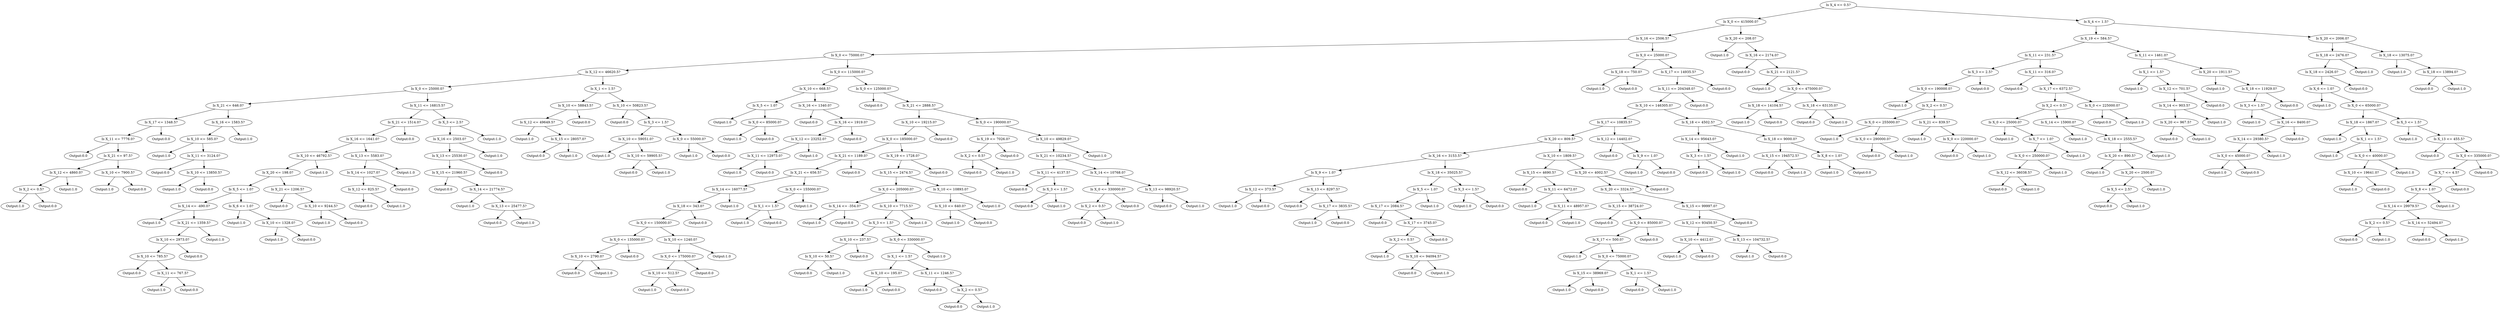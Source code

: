 // Tree Visualization
digraph {
	0 [label="Is X_4 <= 0.5?"]
	1 [label="Is X_0 <= 415000.0?"]
	0 -> 1
	2 [label="Is X_4 <= 1.5?"]
	0 -> 2
	3 [label="Is X_16 <= 2506.5?"]
	1 -> 3
	4 [label="Is X_20 <= 208.0?"]
	1 -> 4
	5 [label="Is X_19 <= 584.5?"]
	2 -> 5
	6 [label="Is X_20 <= 2006.0?"]
	2 -> 6
	7 [label="Is X_0 <= 75000.0?"]
	3 -> 7
	8 [label="Is X_0 <= 25000.0?"]
	3 -> 8
	9 [label="Output:1.0"]
	4 -> 9
	10 [label="Is X_16 <= 2174.0?"]
	4 -> 10
	11 [label="Is X_11 <= 231.5?"]
	5 -> 11
	12 [label="Is X_11 <= 1461.0?"]
	5 -> 12
	13 [label="Is X_18 <= 2476.0?"]
	6 -> 13
	14 [label="Is X_18 <= 13075.0?"]
	6 -> 14
	15 [label="Is X_12 <= 46620.5?"]
	7 -> 15
	16 [label="Is X_0 <= 115000.0?"]
	7 -> 16
	17 [label="Is X_18 <= 750.0?"]
	8 -> 17
	18 [label="Is X_17 <= 14935.5?"]
	8 -> 18
	21 [label="Output:0.0"]
	10 -> 21
	22 [label="Is X_21 <= 2121.5?"]
	10 -> 22
	23 [label="Is X_3 <= 2.5?"]
	11 -> 23
	24 [label="Is X_11 <= 316.0?"]
	11 -> 24
	25 [label="Is X_1 <= 1.5?"]
	12 -> 25
	26 [label="Is X_20 <= 1911.5?"]
	12 -> 26
	27 [label="Is X_18 <= 2426.0?"]
	13 -> 27
	28 [label="Output:1.0"]
	13 -> 28
	29 [label="Output:1.0"]
	14 -> 29
	30 [label="Is X_18 <= 13894.0?"]
	14 -> 30
	31 [label="Is X_0 <= 25000.0?"]
	15 -> 31
	32 [label="Is X_1 <= 1.5?"]
	15 -> 32
	33 [label="Is X_10 <= 668.5?"]
	16 -> 33
	34 [label="Is X_0 <= 125000.0?"]
	16 -> 34
	35 [label="Output:1.0"]
	17 -> 35
	36 [label="Output:0.0"]
	17 -> 36
	37 [label="Is X_11 <= 204348.0?"]
	18 -> 37
	38 [label="Output:0.0"]
	18 -> 38
	45 [label="Output:1.0"]
	22 -> 45
	46 [label="Is X_0 <= 475000.0?"]
	22 -> 46
	47 [label="Is X_0 <= 190000.0?"]
	23 -> 47
	48 [label="Output:0.0"]
	23 -> 48
	49 [label="Output:0.0"]
	24 -> 49
	50 [label="Is X_17 <= 6372.5?"]
	24 -> 50
	51 [label="Output:1.0"]
	25 -> 51
	52 [label="Is X_12 <= 701.5?"]
	25 -> 52
	53 [label="Output:1.0"]
	26 -> 53
	54 [label="Is X_18 <= 11929.0?"]
	26 -> 54
	55 [label="Is X_6 <= 1.0?"]
	27 -> 55
	56 [label="Output:0.0"]
	27 -> 56
	61 [label="Output:0.0"]
	30 -> 61
	62 [label="Output:1.0"]
	30 -> 62
	63 [label="Is X_21 <= 646.0?"]
	31 -> 63
	64 [label="Is X_11 <= 16815.5?"]
	31 -> 64
	65 [label="Is X_10 <= 58843.5?"]
	32 -> 65
	66 [label="Is X_10 <= 50823.5?"]
	32 -> 66
	67 [label="Is X_5 <= 1.0?"]
	33 -> 67
	68 [label="Is X_16 <= 1340.0?"]
	33 -> 68
	69 [label="Output:0.0"]
	34 -> 69
	70 [label="Is X_21 <= 2888.5?"]
	34 -> 70
	75 [label="Is X_10 <= 146305.0?"]
	37 -> 75
	76 [label="Output:0.0"]
	37 -> 76
	93 [label="Is X_18 <= 14104.5?"]
	46 -> 93
	94 [label="Is X_18 <= 63135.0?"]
	46 -> 94
	95 [label="Output:1.0"]
	47 -> 95
	96 [label="Is X_2 <= 0.5?"]
	47 -> 96
	101 [label="Is X_2 <= 0.5?"]
	50 -> 101
	102 [label="Is X_0 <= 225000.0?"]
	50 -> 102
	105 [label="Is X_14 <= 903.5?"]
	52 -> 105
	106 [label="Output:0.0"]
	52 -> 106
	109 [label="Is X_3 <= 1.5?"]
	54 -> 109
	110 [label="Output:0.0"]
	54 -> 110
	111 [label="Output:1.0"]
	55 -> 111
	112 [label="Is X_0 <= 65000.0?"]
	55 -> 112
	127 [label="Is X_17 <= 1348.5?"]
	63 -> 127
	128 [label="Is X_16 <= 1583.5?"]
	63 -> 128
	129 [label="Is X_21 <= 1514.0?"]
	64 -> 129
	130 [label="Is X_3 <= 2.5?"]
	64 -> 130
	131 [label="Is X_12 <= 49649.5?"]
	65 -> 131
	132 [label="Output:0.0"]
	65 -> 132
	133 [label="Output:0.0"]
	66 -> 133
	134 [label="Is X_3 <= 1.5?"]
	66 -> 134
	135 [label="Output:1.0"]
	67 -> 135
	136 [label="Is X_0 <= 85000.0?"]
	67 -> 136
	137 [label="Output:0.0"]
	68 -> 137
	138 [label="Is X_16 <= 1919.0?"]
	68 -> 138
	141 [label="Is X_10 <= 19215.0?"]
	70 -> 141
	142 [label="Is X_0 <= 190000.0?"]
	70 -> 142
	151 [label="Is X_17 <= 10835.5?"]
	75 -> 151
	152 [label="Is X_18 <= 4502.5?"]
	75 -> 152
	187 [label="Output:1.0"]
	93 -> 187
	188 [label="Output:0.0"]
	93 -> 188
	189 [label="Output:0.0"]
	94 -> 189
	190 [label="Output:1.0"]
	94 -> 190
	193 [label="Is X_0 <= 255000.0?"]
	96 -> 193
	194 [label="Is X_21 <= 839.5?"]
	96 -> 194
	203 [label="Is X_0 <= 25000.0?"]
	101 -> 203
	204 [label="Is X_14 <= 15900.0?"]
	101 -> 204
	205 [label="Output:0.0"]
	102 -> 205
	206 [label="Output:1.0"]
	102 -> 206
	211 [label="Is X_20 <= 967.5?"]
	105 -> 211
	212 [label="Output:1.0"]
	105 -> 212
	219 [label="Output:1.0"]
	109 -> 219
	220 [label="Is X_16 <= 8400.0?"]
	109 -> 220
	225 [label="Is X_18 <= 1867.0?"]
	112 -> 225
	226 [label="Is X_3 <= 1.5?"]
	112 -> 226
	255 [label="Is X_11 <= 7776.0?"]
	127 -> 255
	256 [label="Output:0.0"]
	127 -> 256
	257 [label="Is X_10 <= 585.0?"]
	128 -> 257
	258 [label="Output:1.0"]
	128 -> 258
	259 [label="Is X_16 <= 1641.0?"]
	129 -> 259
	260 [label="Output:0.0"]
	129 -> 260
	261 [label="Is X_16 <= 2503.0?"]
	130 -> 261
	262 [label="Output:1.0"]
	130 -> 262
	263 [label="Output:1.0"]
	131 -> 263
	264 [label="Is X_15 <= 28057.0?"]
	131 -> 264
	269 [label="Is X_10 <= 59051.0?"]
	134 -> 269
	270 [label="Is X_0 <= 55000.0?"]
	134 -> 270
	273 [label="Output:1.0"]
	136 -> 273
	274 [label="Output:0.0"]
	136 -> 274
	277 [label="Is X_12 <= 23252.0?"]
	138 -> 277
	278 [label="Output:0.0"]
	138 -> 278
	283 [label="Is X_0 <= 185000.0?"]
	141 -> 283
	284 [label="Output:0.0"]
	141 -> 284
	285 [label="Is X_19 <= 7026.0?"]
	142 -> 285
	286 [label="Is X_10 <= 49829.0?"]
	142 -> 286
	303 [label="Is X_20 <= 809.5?"]
	151 -> 303
	304 [label="Is X_12 <= 14402.0?"]
	151 -> 304
	305 [label="Is X_14 <= 95643.0?"]
	152 -> 305
	306 [label="Is X_18 <= 9000.0?"]
	152 -> 306
	387 [label="Output:1.0"]
	193 -> 387
	388 [label="Is X_0 <= 290000.0?"]
	193 -> 388
	389 [label="Output:1.0"]
	194 -> 389
	390 [label="Is X_0 <= 220000.0?"]
	194 -> 390
	407 [label="Output:1.0"]
	203 -> 407
	408 [label="Is X_7 <= 1.0?"]
	203 -> 408
	409 [label="Output:1.0"]
	204 -> 409
	410 [label="Is X_18 <= 2555.5?"]
	204 -> 410
	423 [label="Output:0.0"]
	211 -> 423
	424 [label="Output:1.0"]
	211 -> 424
	441 [label="Is X_14 <= 29380.5?"]
	220 -> 441
	442 [label="Output:0.0"]
	220 -> 442
	451 [label="Output:1.0"]
	225 -> 451
	452 [label="Is X_1 <= 1.5?"]
	225 -> 452
	453 [label="Output:1.0"]
	226 -> 453
	454 [label="Is X_13 <= 455.5?"]
	226 -> 454
	511 [label="Output:0.0"]
	255 -> 511
	512 [label="Is X_21 <= 97.5?"]
	255 -> 512
	515 [label="Output:1.0"]
	257 -> 515
	516 [label="Is X_11 <= 3124.0?"]
	257 -> 516
	519 [label="Is X_10 <= 46792.5?"]
	259 -> 519
	520 [label="Is X_13 <= 5583.0?"]
	259 -> 520
	523 [label="Is X_13 <= 25530.0?"]
	261 -> 523
	524 [label="Output:1.0"]
	261 -> 524
	529 [label="Output:0.0"]
	264 -> 529
	530 [label="Output:1.0"]
	264 -> 530
	539 [label="Output:1.0"]
	269 -> 539
	540 [label="Is X_10 <= 59905.5?"]
	269 -> 540
	541 [label="Output:1.0"]
	270 -> 541
	542 [label="Output:0.0"]
	270 -> 542
	555 [label="Is X_11 <= 12973.0?"]
	277 -> 555
	556 [label="Output:1.0"]
	277 -> 556
	567 [label="Is X_21 <= 1189.0?"]
	283 -> 567
	568 [label="Is X_19 <= 1728.0?"]
	283 -> 568
	571 [label="Is X_2 <= 0.5?"]
	285 -> 571
	572 [label="Output:0.0"]
	285 -> 572
	573 [label="Is X_21 <= 10234.5?"]
	286 -> 573
	574 [label="Output:1.0"]
	286 -> 574
	607 [label="Is X_16 <= 3153.5?"]
	303 -> 607
	608 [label="Is X_10 <= 1809.5?"]
	303 -> 608
	609 [label="Output:0.0"]
	304 -> 609
	610 [label="Is X_9 <= 1.0?"]
	304 -> 610
	611 [label="Is X_3 <= 1.5?"]
	305 -> 611
	612 [label="Output:1.0"]
	305 -> 612
	613 [label="Is X_15 <= 194572.5?"]
	306 -> 613
	614 [label="Is X_8 <= 1.0?"]
	306 -> 614
	777 [label="Output:0.0"]
	388 -> 777
	778 [label="Output:1.0"]
	388 -> 778
	781 [label="Output:0.0"]
	390 -> 781
	782 [label="Output:1.0"]
	390 -> 782
	817 [label="Is X_0 <= 250000.0?"]
	408 -> 817
	818 [label="Output:1.0"]
	408 -> 818
	821 [label="Is X_20 <= 890.5?"]
	410 -> 821
	822 [label="Output:1.0"]
	410 -> 822
	883 [label="Is X_0 <= 45000.0?"]
	441 -> 883
	884 [label="Output:1.0"]
	441 -> 884
	905 [label="Output:1.0"]
	452 -> 905
	906 [label="Is X_0 <= 40000.0?"]
	452 -> 906
	909 [label="Output:0.0"]
	454 -> 909
	910 [label="Is X_0 <= 335000.0?"]
	454 -> 910
	1025 [label="Is X_12 <= 4860.0?"]
	512 -> 1025
	1026 [label="Is X_10 <= 7900.5?"]
	512 -> 1026
	1033 [label="Output:0.0"]
	516 -> 1033
	1034 [label="Is X_10 <= 13850.5?"]
	516 -> 1034
	1039 [label="Is X_20 <= 198.0?"]
	519 -> 1039
	1040 [label="Output:1.0"]
	519 -> 1040
	1041 [label="Is X_14 <= 1027.0?"]
	520 -> 1041
	1042 [label="Output:1.0"]
	520 -> 1042
	1047 [label="Is X_15 <= 21960.5?"]
	523 -> 1047
	1048 [label="Output:0.0"]
	523 -> 1048
	1081 [label="Output:0.0"]
	540 -> 1081
	1082 [label="Output:1.0"]
	540 -> 1082
	1111 [label="Output:1.0"]
	555 -> 1111
	1112 [label="Output:0.0"]
	555 -> 1112
	1135 [label="Is X_21 <= 656.5?"]
	567 -> 1135
	1136 [label="Output:0.0"]
	567 -> 1136
	1137 [label="Is X_15 <= 2474.5?"]
	568 -> 1137
	1138 [label="Output:0.0"]
	568 -> 1138
	1143 [label="Output:0.0"]
	571 -> 1143
	1144 [label="Output:1.0"]
	571 -> 1144
	1147 [label="Is X_11 <= 4137.5?"]
	573 -> 1147
	1148 [label="Is X_14 <= 10768.0?"]
	573 -> 1148
	1215 [label="Is X_9 <= 1.0?"]
	607 -> 1215
	1216 [label="Is X_18 <= 35025.5?"]
	607 -> 1216
	1217 [label="Is X_15 <= 4690.5?"]
	608 -> 1217
	1218 [label="Is X_20 <= 4002.5?"]
	608 -> 1218
	1221 [label="Output:1.0"]
	610 -> 1221
	1222 [label="Output:0.0"]
	610 -> 1222
	1223 [label="Output:0.0"]
	611 -> 1223
	1224 [label="Output:1.0"]
	611 -> 1224
	1227 [label="Output:0.0"]
	613 -> 1227
	1228 [label="Output:1.0"]
	613 -> 1228
	1229 [label="Output:1.0"]
	614 -> 1229
	1230 [label="Output:0.0"]
	614 -> 1230
	1635 [label="Is X_12 <= 36038.5?"]
	817 -> 1635
	1636 [label="Output:1.0"]
	817 -> 1636
	1643 [label="Output:1.0"]
	821 -> 1643
	1644 [label="Is X_20 <= 2500.0?"]
	821 -> 1644
	1767 [label="Output:1.0"]
	883 -> 1767
	1768 [label="Output:0.0"]
	883 -> 1768
	1813 [label="Is X_10 <= 19641.0?"]
	906 -> 1813
	1814 [label="Output:1.0"]
	906 -> 1814
	1821 [label="Is X_7 <= 4.5?"]
	910 -> 1821
	1822 [label="Output:0.0"]
	910 -> 1822
	2051 [label="Is X_2 <= 0.5?"]
	1025 -> 2051
	2052 [label="Output:1.0"]
	1025 -> 2052
	2053 [label="Output:1.0"]
	1026 -> 2053
	2054 [label="Output:0.0"]
	1026 -> 2054
	2069 [label="Output:1.0"]
	1034 -> 2069
	2070 [label="Output:0.0"]
	1034 -> 2070
	2079 [label="Is X_5 <= 1.0?"]
	1039 -> 2079
	2080 [label="Is X_21 <= 1206.5?"]
	1039 -> 2080
	2083 [label="Is X_12 <= 825.5?"]
	1041 -> 2083
	2084 [label="Output:0.0"]
	1041 -> 2084
	2095 [label="Output:0.0"]
	1047 -> 2095
	2096 [label="Is X_14 <= 21774.5?"]
	1047 -> 2096
	2271 [label="Is X_14 <= 16077.5?"]
	1135 -> 2271
	2272 [label="Is X_0 <= 155000.0?"]
	1135 -> 2272
	2275 [label="Is X_0 <= 205000.0?"]
	1137 -> 2275
	2276 [label="Is X_10 <= 10893.0?"]
	1137 -> 2276
	2295 [label="Output:0.0"]
	1147 -> 2295
	2296 [label="Is X_3 <= 1.5?"]
	1147 -> 2296
	2297 [label="Is X_0 <= 330000.0?"]
	1148 -> 2297
	2298 [label="Is X_13 <= 98920.5?"]
	1148 -> 2298
	2431 [label="Is X_12 <= 373.5?"]
	1215 -> 2431
	2432 [label="Is X_13 <= 8297.5?"]
	1215 -> 2432
	2433 [label="Is X_5 <= 1.0?"]
	1216 -> 2433
	2434 [label="Is X_3 <= 1.5?"]
	1216 -> 2434
	2435 [label="Output:0.0"]
	1217 -> 2435
	2436 [label="Is X_11 <= 6472.0?"]
	1217 -> 2436
	2437 [label="Is X_20 <= 3324.5?"]
	1218 -> 2437
	2438 [label="Output:0.0"]
	1218 -> 2438
	3271 [label="Output:0.0"]
	1635 -> 3271
	3272 [label="Output:1.0"]
	1635 -> 3272
	3289 [label="Is X_5 <= 2.5?"]
	1644 -> 3289
	3290 [label="Output:1.0"]
	1644 -> 3290
	3627 [label="Output:1.0"]
	1813 -> 3627
	3628 [label="Output:0.0"]
	1813 -> 3628
	3643 [label="Is X_8 <= 1.0?"]
	1821 -> 3643
	3644 [label="Output:0.0"]
	1821 -> 3644
	4103 [label="Output:1.0"]
	2051 -> 4103
	4104 [label="Output:0.0"]
	2051 -> 4104
	4159 [label="Is X_14 <= -490.0?"]
	2079 -> 4159
	4160 [label="Is X_6 <= 1.0?"]
	2079 -> 4160
	4161 [label="Output:0.0"]
	2080 -> 4161
	4162 [label="Is X_10 <= 9244.5?"]
	2080 -> 4162
	4167 [label="Output:0.0"]
	2083 -> 4167
	4168 [label="Output:1.0"]
	2083 -> 4168
	4193 [label="Output:1.0"]
	2096 -> 4193
	4194 [label="Is X_13 <= 25477.5?"]
	2096 -> 4194
	4543 [label="Is X_18 <= 343.0?"]
	2271 -> 4543
	4544 [label="Output:1.0"]
	2271 -> 4544
	4545 [label="Is X_1 <= 1.5?"]
	2272 -> 4545
	4546 [label="Output:1.0"]
	2272 -> 4546
	4551 [label="Is X_14 <= -354.0?"]
	2275 -> 4551
	4552 [label="Is X_10 <= 7715.5?"]
	2275 -> 4552
	4553 [label="Is X_10 <= 640.0?"]
	2276 -> 4553
	4554 [label="Output:1.0"]
	2276 -> 4554
	4593 [label="Output:0.0"]
	2296 -> 4593
	4594 [label="Output:1.0"]
	2296 -> 4594
	4595 [label="Is X_2 <= 0.5?"]
	2297 -> 4595
	4596 [label="Output:0.0"]
	2297 -> 4596
	4597 [label="Output:0.0"]
	2298 -> 4597
	4598 [label="Output:1.0"]
	2298 -> 4598
	4863 [label="Output:1.0"]
	2431 -> 4863
	4864 [label="Output:0.0"]
	2431 -> 4864
	4865 [label="Output:0.0"]
	2432 -> 4865
	4866 [label="Is X_17 <= 3835.5?"]
	2432 -> 4866
	4867 [label="Is X_17 <= 2084.5?"]
	2433 -> 4867
	4868 [label="Output:1.0"]
	2433 -> 4868
	4869 [label="Output:1.0"]
	2434 -> 4869
	4870 [label="Output:0.0"]
	2434 -> 4870
	4873 [label="Output:1.0"]
	2436 -> 4873
	4874 [label="Is X_11 <= 48957.0?"]
	2436 -> 4874
	4875 [label="Is X_15 <= 38724.0?"]
	2437 -> 4875
	4876 [label="Is X_15 <= 99997.0?"]
	2437 -> 4876
	6579 [label="Output:0.0"]
	3289 -> 6579
	6580 [label="Output:1.0"]
	3289 -> 6580
	7287 [label="Is X_14 <= 29979.5?"]
	3643 -> 7287
	7288 [label="Output:1.0"]
	3643 -> 7288
	8319 [label="Output:1.0"]
	4159 -> 8319
	8320 [label="Is X_21 <= 1359.5?"]
	4159 -> 8320
	8321 [label="Output:1.0"]
	4160 -> 8321
	8322 [label="Is X_10 <= 1328.0?"]
	4160 -> 8322
	8325 [label="Output:1.0"]
	4162 -> 8325
	8326 [label="Output:0.0"]
	4162 -> 8326
	8389 [label="Output:0.0"]
	4194 -> 8389
	8390 [label="Output:1.0"]
	4194 -> 8390
	9087 [label="Is X_0 <= 150000.0?"]
	4543 -> 9087
	9088 [label="Output:0.0"]
	4543 -> 9088
	9091 [label="Output:1.0"]
	4545 -> 9091
	9092 [label="Output:0.0"]
	4545 -> 9092
	9103 [label="Output:1.0"]
	4551 -> 9103
	9104 [label="Output:0.0"]
	4551 -> 9104
	9105 [label="Is X_3 <= 1.5?"]
	4552 -> 9105
	9106 [label="Output:1.0"]
	4552 -> 9106
	9107 [label="Output:1.0"]
	4553 -> 9107
	9108 [label="Output:0.0"]
	4553 -> 9108
	9191 [label="Output:0.0"]
	4595 -> 9191
	9192 [label="Output:1.0"]
	4595 -> 9192
	9733 [label="Output:1.0"]
	4866 -> 9733
	9734 [label="Output:0.0"]
	4866 -> 9734
	9735 [label="Output:0.0"]
	4867 -> 9735
	9736 [label="Is X_17 <= 3745.0?"]
	4867 -> 9736
	9749 [label="Output:0.0"]
	4874 -> 9749
	9750 [label="Output:1.0"]
	4874 -> 9750
	9751 [label="Output:0.0"]
	4875 -> 9751
	9752 [label="Is X_0 <= 85000.0?"]
	4875 -> 9752
	9753 [label="Is X_12 <= 93450.5?"]
	4876 -> 9753
	9754 [label="Output:0.0"]
	4876 -> 9754
	14575 [label="Is X_2 <= 0.5?"]
	7287 -> 14575
	14576 [label="Is X_14 <= 52494.0?"]
	7287 -> 14576
	16641 [label="Is X_10 <= 2973.0?"]
	8320 -> 16641
	16642 [label="Output:1.0"]
	8320 -> 16642
	16645 [label="Output:1.0"]
	8322 -> 16645
	16646 [label="Output:0.0"]
	8322 -> 16646
	18175 [label="Is X_0 <= 135000.0?"]
	9087 -> 18175
	18176 [label="Is X_10 <= 1240.0?"]
	9087 -> 18176
	18211 [label="Is X_10 <= 237.5?"]
	9105 -> 18211
	18212 [label="Is X_0 <= 330000.0?"]
	9105 -> 18212
	19473 [label="Is X_2 <= 0.5?"]
	9736 -> 19473
	19474 [label="Output:0.0"]
	9736 -> 19474
	19505 [label="Is X_17 <= 500.0?"]
	9752 -> 19505
	19506 [label="Output:0.0"]
	9752 -> 19506
	19507 [label="Is X_10 <= 4412.0?"]
	9753 -> 19507
	19508 [label="Is X_13 <= 104732.5?"]
	9753 -> 19508
	29151 [label="Output:0.0"]
	14575 -> 29151
	29152 [label="Output:1.0"]
	14575 -> 29152
	29153 [label="Output:0.0"]
	14576 -> 29153
	29154 [label="Output:1.0"]
	14576 -> 29154
	33283 [label="Is X_10 <= 785.5?"]
	16641 -> 33283
	33284 [label="Output:0.0"]
	16641 -> 33284
	36351 [label="Is X_10 <= 2790.0?"]
	18175 -> 36351
	36352 [label="Output:0.0"]
	18175 -> 36352
	36353 [label="Is X_0 <= 175000.0?"]
	18176 -> 36353
	36354 [label="Output:1.0"]
	18176 -> 36354
	36423 [label="Is X_10 <= 50.5?"]
	18211 -> 36423
	36424 [label="Output:0.0"]
	18211 -> 36424
	36425 [label="Is X_1 <= 1.5?"]
	18212 -> 36425
	36426 [label="Output:1.0"]
	18212 -> 36426
	38947 [label="Output:1.0"]
	19473 -> 38947
	38948 [label="Is X_10 <= 94094.5?"]
	19473 -> 38948
	39011 [label="Output:1.0"]
	19505 -> 39011
	39012 [label="Is X_0 <= 75000.0?"]
	19505 -> 39012
	39015 [label="Output:1.0"]
	19507 -> 39015
	39016 [label="Output:0.0"]
	19507 -> 39016
	39017 [label="Output:1.0"]
	19508 -> 39017
	39018 [label="Output:0.0"]
	19508 -> 39018
	66567 [label="Output:0.0"]
	33283 -> 66567
	66568 [label="Is X_11 <= 767.5?"]
	33283 -> 66568
	72703 [label="Output:0.0"]
	36351 -> 72703
	72704 [label="Output:1.0"]
	36351 -> 72704
	72707 [label="Is X_10 <= 512.5?"]
	36353 -> 72707
	72708 [label="Output:0.0"]
	36353 -> 72708
	72847 [label="Output:0.0"]
	36423 -> 72847
	72848 [label="Output:1.0"]
	36423 -> 72848
	72851 [label="Is X_10 <= 195.0?"]
	36425 -> 72851
	72852 [label="Is X_11 <= 1246.5?"]
	36425 -> 72852
	77897 [label="Output:0.0"]
	38948 -> 77897
	77898 [label="Output:1.0"]
	38948 -> 77898
	78025 [label="Is X_15 <= 38969.0?"]
	39012 -> 78025
	78026 [label="Is X_1 <= 1.5?"]
	39012 -> 78026
	133137 [label="Output:1.0"]
	66568 -> 133137
	133138 [label="Output:0.0"]
	66568 -> 133138
	145415 [label="Output:1.0"]
	72707 -> 145415
	145416 [label="Output:0.0"]
	72707 -> 145416
	145703 [label="Output:1.0"]
	72851 -> 145703
	145704 [label="Output:0.0"]
	72851 -> 145704
	145705 [label="Output:0.0"]
	72852 -> 145705
	145706 [label="Is X_2 <= 0.5?"]
	72852 -> 145706
	156051 [label="Output:1.0"]
	78025 -> 156051
	156052 [label="Output:0.0"]
	78025 -> 156052
	156053 [label="Output:0.0"]
	78026 -> 156053
	156054 [label="Output:1.0"]
	78026 -> 156054
	291413 [label="Output:0.0"]
	145706 -> 291413
	291414 [label="Output:1.0"]
	145706 -> 291414
}
